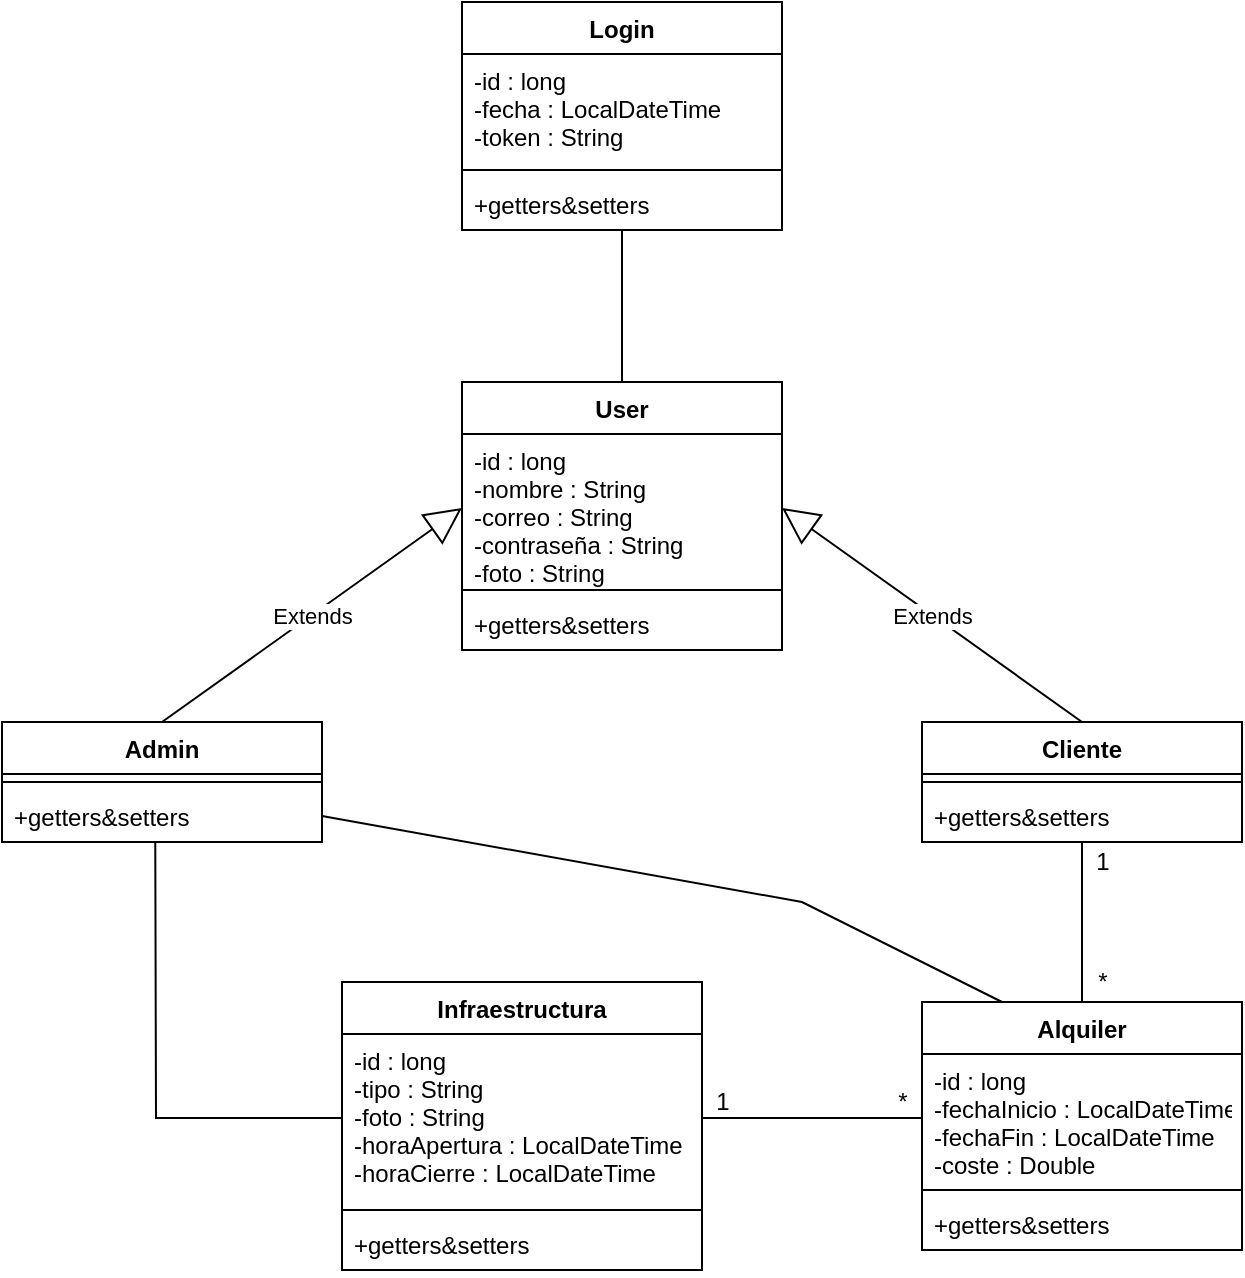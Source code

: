 <mxfile version="16.5.4" type="device"><diagram id="AAYpdS54LzfrMDJUuCrO" name="Page-1"><mxGraphModel dx="1278" dy="1733" grid="1" gridSize="10" guides="1" tooltips="1" connect="1" arrows="1" fold="1" page="1" pageScale="1" pageWidth="827" pageHeight="1169" math="0" shadow="0"><root><mxCell id="0"/><mxCell id="1" parent="0"/><mxCell id="HhJSG8R3k3dLsdH0OaCU-1" value="User" style="swimlane;fontStyle=1;align=center;verticalAlign=top;childLayout=stackLayout;horizontal=1;startSize=26;horizontalStack=0;resizeParent=1;resizeParentMax=0;resizeLast=0;collapsible=1;marginBottom=0;" parent="1" vertex="1"><mxGeometry x="320" y="20" width="160" height="134" as="geometry"/></mxCell><mxCell id="HhJSG8R3k3dLsdH0OaCU-2" value="-id : long&#xA;-nombre : String&#xA;-correo : String&#xA;-contraseña : String&#xA;-foto : String&#xA;" style="text;strokeColor=none;fillColor=none;align=left;verticalAlign=top;spacingLeft=4;spacingRight=4;overflow=hidden;rotatable=0;points=[[0,0.5],[1,0.5]];portConstraint=eastwest;" parent="HhJSG8R3k3dLsdH0OaCU-1" vertex="1"><mxGeometry y="26" width="160" height="74" as="geometry"/></mxCell><mxCell id="HhJSG8R3k3dLsdH0OaCU-3" value="" style="line;strokeWidth=1;fillColor=none;align=left;verticalAlign=middle;spacingTop=-1;spacingLeft=3;spacingRight=3;rotatable=0;labelPosition=right;points=[];portConstraint=eastwest;" parent="HhJSG8R3k3dLsdH0OaCU-1" vertex="1"><mxGeometry y="100" width="160" height="8" as="geometry"/></mxCell><mxCell id="HhJSG8R3k3dLsdH0OaCU-4" value="+getters&amp;setters" style="text;strokeColor=none;fillColor=none;align=left;verticalAlign=top;spacingLeft=4;spacingRight=4;overflow=hidden;rotatable=0;points=[[0,0.5],[1,0.5]];portConstraint=eastwest;" parent="HhJSG8R3k3dLsdH0OaCU-1" vertex="1"><mxGeometry y="108" width="160" height="26" as="geometry"/></mxCell><mxCell id="HhJSG8R3k3dLsdH0OaCU-5" value="Admin" style="swimlane;fontStyle=1;align=center;verticalAlign=top;childLayout=stackLayout;horizontal=1;startSize=26;horizontalStack=0;resizeParent=1;resizeParentMax=0;resizeLast=0;collapsible=1;marginBottom=0;" parent="1" vertex="1"><mxGeometry x="90" y="190" width="160" height="60" as="geometry"/></mxCell><mxCell id="HhJSG8R3k3dLsdH0OaCU-7" value="" style="line;strokeWidth=1;fillColor=none;align=left;verticalAlign=middle;spacingTop=-1;spacingLeft=3;spacingRight=3;rotatable=0;labelPosition=right;points=[];portConstraint=eastwest;" parent="HhJSG8R3k3dLsdH0OaCU-5" vertex="1"><mxGeometry y="26" width="160" height="8" as="geometry"/></mxCell><mxCell id="HhJSG8R3k3dLsdH0OaCU-8" value="+getters&amp;setters" style="text;strokeColor=none;fillColor=none;align=left;verticalAlign=top;spacingLeft=4;spacingRight=4;overflow=hidden;rotatable=0;points=[[0,0.5],[1,0.5]];portConstraint=eastwest;" parent="HhJSG8R3k3dLsdH0OaCU-5" vertex="1"><mxGeometry y="34" width="160" height="26" as="geometry"/></mxCell><mxCell id="HhJSG8R3k3dLsdH0OaCU-9" value="Login" style="swimlane;fontStyle=1;align=center;verticalAlign=top;childLayout=stackLayout;horizontal=1;startSize=26;horizontalStack=0;resizeParent=1;resizeParentMax=0;resizeLast=0;collapsible=1;marginBottom=0;" parent="1" vertex="1"><mxGeometry x="320" y="-170" width="160" height="114" as="geometry"/></mxCell><mxCell id="HhJSG8R3k3dLsdH0OaCU-10" value="-id : long&#xA;-fecha : LocalDateTime&#xA;-token : String&#xA;" style="text;strokeColor=none;fillColor=none;align=left;verticalAlign=top;spacingLeft=4;spacingRight=4;overflow=hidden;rotatable=0;points=[[0,0.5],[1,0.5]];portConstraint=eastwest;" parent="HhJSG8R3k3dLsdH0OaCU-9" vertex="1"><mxGeometry y="26" width="160" height="54" as="geometry"/></mxCell><mxCell id="HhJSG8R3k3dLsdH0OaCU-11" value="" style="line;strokeWidth=1;fillColor=none;align=left;verticalAlign=middle;spacingTop=-1;spacingLeft=3;spacingRight=3;rotatable=0;labelPosition=right;points=[];portConstraint=eastwest;" parent="HhJSG8R3k3dLsdH0OaCU-9" vertex="1"><mxGeometry y="80" width="160" height="8" as="geometry"/></mxCell><mxCell id="HhJSG8R3k3dLsdH0OaCU-12" value="+getters&amp;setters" style="text;strokeColor=none;fillColor=none;align=left;verticalAlign=top;spacingLeft=4;spacingRight=4;overflow=hidden;rotatable=0;points=[[0,0.5],[1,0.5]];portConstraint=eastwest;" parent="HhJSG8R3k3dLsdH0OaCU-9" vertex="1"><mxGeometry y="88" width="160" height="26" as="geometry"/></mxCell><mxCell id="HhJSG8R3k3dLsdH0OaCU-13" value="Cliente" style="swimlane;fontStyle=1;align=center;verticalAlign=top;childLayout=stackLayout;horizontal=1;startSize=26;horizontalStack=0;resizeParent=1;resizeParentMax=0;resizeLast=0;collapsible=1;marginBottom=0;" parent="1" vertex="1"><mxGeometry x="550" y="190" width="160" height="60" as="geometry"/></mxCell><mxCell id="HhJSG8R3k3dLsdH0OaCU-15" value="" style="line;strokeWidth=1;fillColor=none;align=left;verticalAlign=middle;spacingTop=-1;spacingLeft=3;spacingRight=3;rotatable=0;labelPosition=right;points=[];portConstraint=eastwest;" parent="HhJSG8R3k3dLsdH0OaCU-13" vertex="1"><mxGeometry y="26" width="160" height="8" as="geometry"/></mxCell><mxCell id="HhJSG8R3k3dLsdH0OaCU-25" value="+getters&amp;setters" style="text;strokeColor=none;fillColor=none;align=left;verticalAlign=top;spacingLeft=4;spacingRight=4;overflow=hidden;rotatable=0;points=[[0,0.5],[1,0.5]];portConstraint=eastwest;" parent="HhJSG8R3k3dLsdH0OaCU-13" vertex="1"><mxGeometry y="34" width="160" height="26" as="geometry"/></mxCell><mxCell id="HhJSG8R3k3dLsdH0OaCU-17" value="Infraestructura" style="swimlane;fontStyle=1;align=center;verticalAlign=top;childLayout=stackLayout;horizontal=1;startSize=26;horizontalStack=0;resizeParent=1;resizeParentMax=0;resizeLast=0;collapsible=1;marginBottom=0;" parent="1" vertex="1"><mxGeometry x="260" y="320" width="180" height="144" as="geometry"/></mxCell><mxCell id="HhJSG8R3k3dLsdH0OaCU-18" value="-id : long&#xA;-tipo : String&#xA;-foto : String&#xA;-horaApertura : LocalDateTime&#xA;-horaCierre : LocalDateTime&#xA;&#xA;" style="text;strokeColor=none;fillColor=none;align=left;verticalAlign=top;spacingLeft=4;spacingRight=4;overflow=hidden;rotatable=0;points=[[0,0.5],[1,0.5]];portConstraint=eastwest;" parent="HhJSG8R3k3dLsdH0OaCU-17" vertex="1"><mxGeometry y="26" width="180" height="84" as="geometry"/></mxCell><mxCell id="HhJSG8R3k3dLsdH0OaCU-19" value="" style="line;strokeWidth=1;fillColor=none;align=left;verticalAlign=middle;spacingTop=-1;spacingLeft=3;spacingRight=3;rotatable=0;labelPosition=right;points=[];portConstraint=eastwest;" parent="HhJSG8R3k3dLsdH0OaCU-17" vertex="1"><mxGeometry y="110" width="180" height="8" as="geometry"/></mxCell><mxCell id="HhJSG8R3k3dLsdH0OaCU-20" value="+getters&amp;setters" style="text;strokeColor=none;fillColor=none;align=left;verticalAlign=top;spacingLeft=4;spacingRight=4;overflow=hidden;rotatable=0;points=[[0,0.5],[1,0.5]];portConstraint=eastwest;" parent="HhJSG8R3k3dLsdH0OaCU-17" vertex="1"><mxGeometry y="118" width="180" height="26" as="geometry"/></mxCell><mxCell id="HhJSG8R3k3dLsdH0OaCU-21" value="Alquiler" style="swimlane;fontStyle=1;align=center;verticalAlign=top;childLayout=stackLayout;horizontal=1;startSize=26;horizontalStack=0;resizeParent=1;resizeParentMax=0;resizeLast=0;collapsible=1;marginBottom=0;" parent="1" vertex="1"><mxGeometry x="550" y="330" width="160" height="124" as="geometry"/></mxCell><mxCell id="HhJSG8R3k3dLsdH0OaCU-22" value="-id : long&#xA;-fechaInicio : LocalDateTime&#xA;-fechaFin : LocalDateTime&#xA;-coste : Double&#xA;&#xA;" style="text;strokeColor=none;fillColor=none;align=left;verticalAlign=top;spacingLeft=4;spacingRight=4;overflow=hidden;rotatable=0;points=[[0,0.5],[1,0.5]];portConstraint=eastwest;" parent="HhJSG8R3k3dLsdH0OaCU-21" vertex="1"><mxGeometry y="26" width="160" height="64" as="geometry"/></mxCell><mxCell id="HhJSG8R3k3dLsdH0OaCU-23" value="" style="line;strokeWidth=1;fillColor=none;align=left;verticalAlign=middle;spacingTop=-1;spacingLeft=3;spacingRight=3;rotatable=0;labelPosition=right;points=[];portConstraint=eastwest;" parent="HhJSG8R3k3dLsdH0OaCU-21" vertex="1"><mxGeometry y="90" width="160" height="8" as="geometry"/></mxCell><mxCell id="HhJSG8R3k3dLsdH0OaCU-24" value="+getters&amp;setters" style="text;strokeColor=none;fillColor=none;align=left;verticalAlign=top;spacingLeft=4;spacingRight=4;overflow=hidden;rotatable=0;points=[[0,0.5],[1,0.5]];portConstraint=eastwest;" parent="HhJSG8R3k3dLsdH0OaCU-21" vertex="1"><mxGeometry y="98" width="160" height="26" as="geometry"/></mxCell><mxCell id="HhJSG8R3k3dLsdH0OaCU-27" value="Extends" style="endArrow=block;endSize=16;endFill=0;html=1;rounded=0;exitX=0.5;exitY=0;exitDx=0;exitDy=0;entryX=1;entryY=0.5;entryDx=0;entryDy=0;" parent="1" source="HhJSG8R3k3dLsdH0OaCU-13" target="HhJSG8R3k3dLsdH0OaCU-2" edge="1"><mxGeometry width="160" relative="1" as="geometry"><mxPoint x="540" y="86.58" as="sourcePoint"/><mxPoint x="590" y="50" as="targetPoint"/></mxGeometry></mxCell><mxCell id="HhJSG8R3k3dLsdH0OaCU-28" value="Extends" style="endArrow=block;endSize=16;endFill=0;html=1;rounded=0;exitX=0.5;exitY=0;exitDx=0;exitDy=0;entryX=0;entryY=0.5;entryDx=0;entryDy=0;" parent="1" source="HhJSG8R3k3dLsdH0OaCU-5" target="HhJSG8R3k3dLsdH0OaCU-2" edge="1"><mxGeometry width="160" relative="1" as="geometry"><mxPoint x="110" y="120" as="sourcePoint"/><mxPoint x="170" y="50" as="targetPoint"/></mxGeometry></mxCell><mxCell id="HhJSG8R3k3dLsdH0OaCU-29" value="" style="endArrow=none;html=1;rounded=0;exitX=0.5;exitY=0;exitDx=0;exitDy=0;" parent="1" source="HhJSG8R3k3dLsdH0OaCU-1" target="HhJSG8R3k3dLsdH0OaCU-12" edge="1"><mxGeometry width="50" height="50" relative="1" as="geometry"><mxPoint x="350" as="sourcePoint"/><mxPoint x="400" y="-50" as="targetPoint"/></mxGeometry></mxCell><mxCell id="HhJSG8R3k3dLsdH0OaCU-31" value="" style="endArrow=none;html=1;rounded=0;exitX=0.5;exitY=0;exitDx=0;exitDy=0;" parent="1" source="HhJSG8R3k3dLsdH0OaCU-21" target="HhJSG8R3k3dLsdH0OaCU-25" edge="1"><mxGeometry width="50" height="50" relative="1" as="geometry"><mxPoint x="570" y="320" as="sourcePoint"/><mxPoint x="620" y="270" as="targetPoint"/></mxGeometry></mxCell><mxCell id="HhJSG8R3k3dLsdH0OaCU-32" value="" style="endArrow=none;html=1;rounded=0;exitX=1;exitY=0.5;exitDx=0;exitDy=0;entryX=0;entryY=0.5;entryDx=0;entryDy=0;" parent="1" source="HhJSG8R3k3dLsdH0OaCU-18" target="HhJSG8R3k3dLsdH0OaCU-22" edge="1"><mxGeometry width="50" height="50" relative="1" as="geometry"><mxPoint x="460" y="412" as="sourcePoint"/><mxPoint x="510" y="362" as="targetPoint"/></mxGeometry></mxCell><mxCell id="HhJSG8R3k3dLsdH0OaCU-33" value="1" style="text;html=1;align=center;verticalAlign=middle;resizable=0;points=[];autosize=1;strokeColor=none;fillColor=none;" parent="1" vertex="1"><mxGeometry x="440" y="370" width="20" height="20" as="geometry"/></mxCell><mxCell id="HhJSG8R3k3dLsdH0OaCU-34" value="*" style="text;html=1;align=center;verticalAlign=middle;resizable=0;points=[];autosize=1;strokeColor=none;fillColor=none;" parent="1" vertex="1"><mxGeometry x="530" y="370" width="20" height="20" as="geometry"/></mxCell><mxCell id="HhJSG8R3k3dLsdH0OaCU-35" value="*" style="text;html=1;align=center;verticalAlign=middle;resizable=0;points=[];autosize=1;strokeColor=none;fillColor=none;" parent="1" vertex="1"><mxGeometry x="630" y="310" width="20" height="20" as="geometry"/></mxCell><mxCell id="HhJSG8R3k3dLsdH0OaCU-36" value="1" style="text;html=1;align=center;verticalAlign=middle;resizable=0;points=[];autosize=1;strokeColor=none;fillColor=none;" parent="1" vertex="1"><mxGeometry x="630" y="250" width="20" height="20" as="geometry"/></mxCell><mxCell id="2XDhZodCKaeBFX6fJ5jR-1" value="" style="endArrow=none;html=1;rounded=0;entryX=0.479;entryY=1.02;entryDx=0;entryDy=0;entryPerimeter=0;exitX=0;exitY=0.5;exitDx=0;exitDy=0;" parent="1" source="HhJSG8R3k3dLsdH0OaCU-18" target="HhJSG8R3k3dLsdH0OaCU-8" edge="1"><mxGeometry width="50" height="50" relative="1" as="geometry"><mxPoint x="120" y="380" as="sourcePoint"/><mxPoint x="170" y="330" as="targetPoint"/><Array as="points"><mxPoint x="167" y="388"/></Array></mxGeometry></mxCell><mxCell id="2XDhZodCKaeBFX6fJ5jR-2" value="" style="endArrow=none;html=1;rounded=0;exitX=1;exitY=0.5;exitDx=0;exitDy=0;entryX=0.25;entryY=0;entryDx=0;entryDy=0;" parent="1" source="HhJSG8R3k3dLsdH0OaCU-8" target="HhJSG8R3k3dLsdH0OaCU-21" edge="1"><mxGeometry width="50" height="50" relative="1" as="geometry"><mxPoint x="320" y="300" as="sourcePoint"/><mxPoint x="370" y="250" as="targetPoint"/><Array as="points"><mxPoint x="490" y="280"/></Array></mxGeometry></mxCell></root></mxGraphModel></diagram></mxfile>